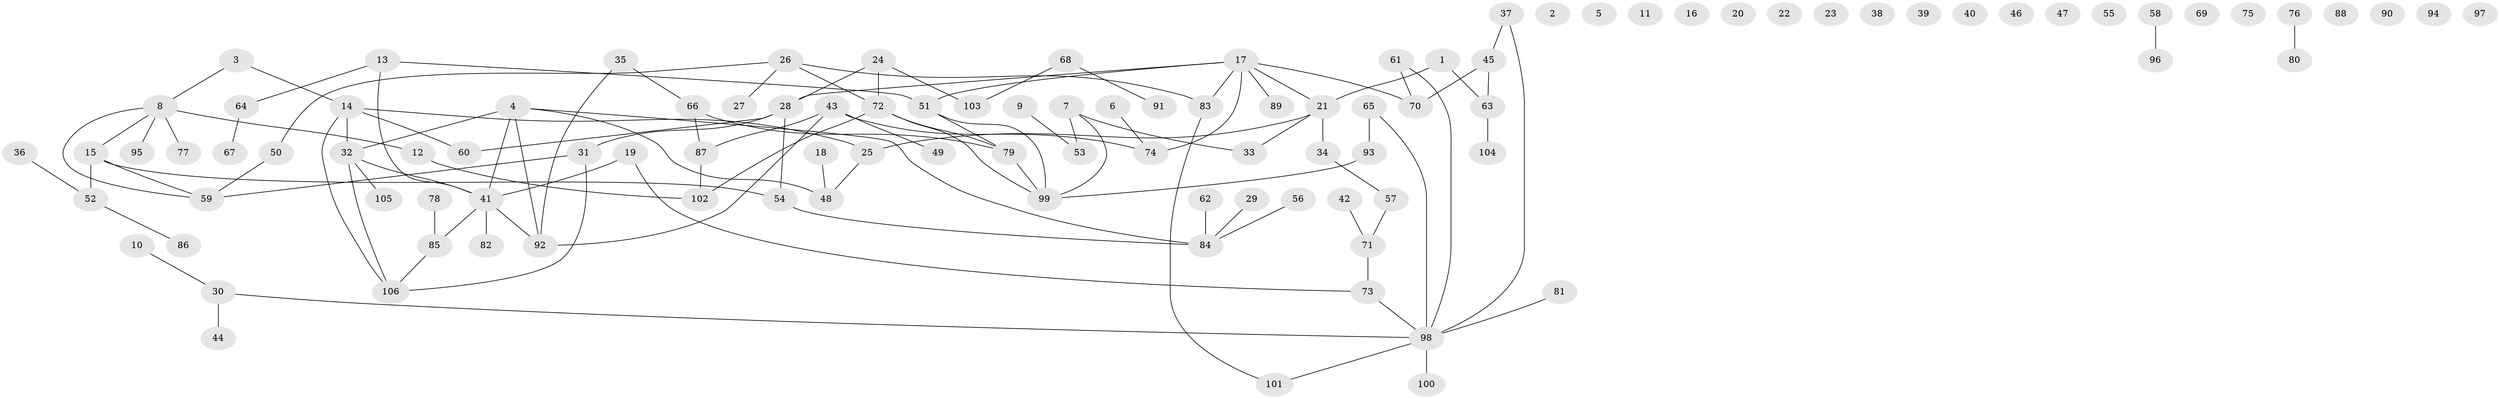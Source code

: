 // coarse degree distribution, {0: 0.6774193548387096, 1: 0.12903225806451613, 2: 0.06451612903225806, 4: 0.06451612903225806, 3: 0.03225806451612903, 5: 0.03225806451612903}
// Generated by graph-tools (version 1.1) at 2025/42/03/04/25 21:42:53]
// undirected, 106 vertices, 113 edges
graph export_dot {
graph [start="1"]
  node [color=gray90,style=filled];
  1;
  2;
  3;
  4;
  5;
  6;
  7;
  8;
  9;
  10;
  11;
  12;
  13;
  14;
  15;
  16;
  17;
  18;
  19;
  20;
  21;
  22;
  23;
  24;
  25;
  26;
  27;
  28;
  29;
  30;
  31;
  32;
  33;
  34;
  35;
  36;
  37;
  38;
  39;
  40;
  41;
  42;
  43;
  44;
  45;
  46;
  47;
  48;
  49;
  50;
  51;
  52;
  53;
  54;
  55;
  56;
  57;
  58;
  59;
  60;
  61;
  62;
  63;
  64;
  65;
  66;
  67;
  68;
  69;
  70;
  71;
  72;
  73;
  74;
  75;
  76;
  77;
  78;
  79;
  80;
  81;
  82;
  83;
  84;
  85;
  86;
  87;
  88;
  89;
  90;
  91;
  92;
  93;
  94;
  95;
  96;
  97;
  98;
  99;
  100;
  101;
  102;
  103;
  104;
  105;
  106;
  1 -- 21;
  1 -- 63;
  3 -- 8;
  3 -- 14;
  4 -- 32;
  4 -- 41;
  4 -- 48;
  4 -- 84;
  4 -- 92;
  6 -- 74;
  7 -- 33;
  7 -- 53;
  7 -- 99;
  8 -- 12;
  8 -- 15;
  8 -- 59;
  8 -- 77;
  8 -- 95;
  9 -- 53;
  10 -- 30;
  12 -- 102;
  13 -- 41;
  13 -- 51;
  13 -- 64;
  14 -- 25;
  14 -- 32;
  14 -- 60;
  14 -- 106;
  15 -- 52;
  15 -- 54;
  15 -- 59;
  17 -- 21;
  17 -- 28;
  17 -- 51;
  17 -- 70;
  17 -- 74;
  17 -- 83;
  17 -- 89;
  18 -- 48;
  19 -- 41;
  19 -- 73;
  21 -- 25;
  21 -- 33;
  21 -- 34;
  24 -- 28;
  24 -- 72;
  24 -- 103;
  25 -- 48;
  26 -- 27;
  26 -- 50;
  26 -- 72;
  26 -- 83;
  28 -- 31;
  28 -- 54;
  28 -- 60;
  29 -- 84;
  30 -- 44;
  30 -- 98;
  31 -- 59;
  31 -- 106;
  32 -- 41;
  32 -- 105;
  32 -- 106;
  34 -- 57;
  35 -- 66;
  35 -- 92;
  36 -- 52;
  37 -- 45;
  37 -- 98;
  41 -- 82;
  41 -- 85;
  41 -- 92;
  42 -- 71;
  43 -- 49;
  43 -- 74;
  43 -- 87;
  43 -- 92;
  45 -- 63;
  45 -- 70;
  50 -- 59;
  51 -- 79;
  51 -- 99;
  52 -- 86;
  54 -- 84;
  56 -- 84;
  57 -- 71;
  58 -- 96;
  61 -- 70;
  61 -- 98;
  62 -- 84;
  63 -- 104;
  64 -- 67;
  65 -- 93;
  65 -- 98;
  66 -- 79;
  66 -- 87;
  68 -- 91;
  68 -- 103;
  71 -- 73;
  72 -- 79;
  72 -- 99;
  72 -- 102;
  73 -- 98;
  76 -- 80;
  78 -- 85;
  79 -- 99;
  81 -- 98;
  83 -- 101;
  85 -- 106;
  87 -- 102;
  93 -- 99;
  98 -- 100;
  98 -- 101;
}
